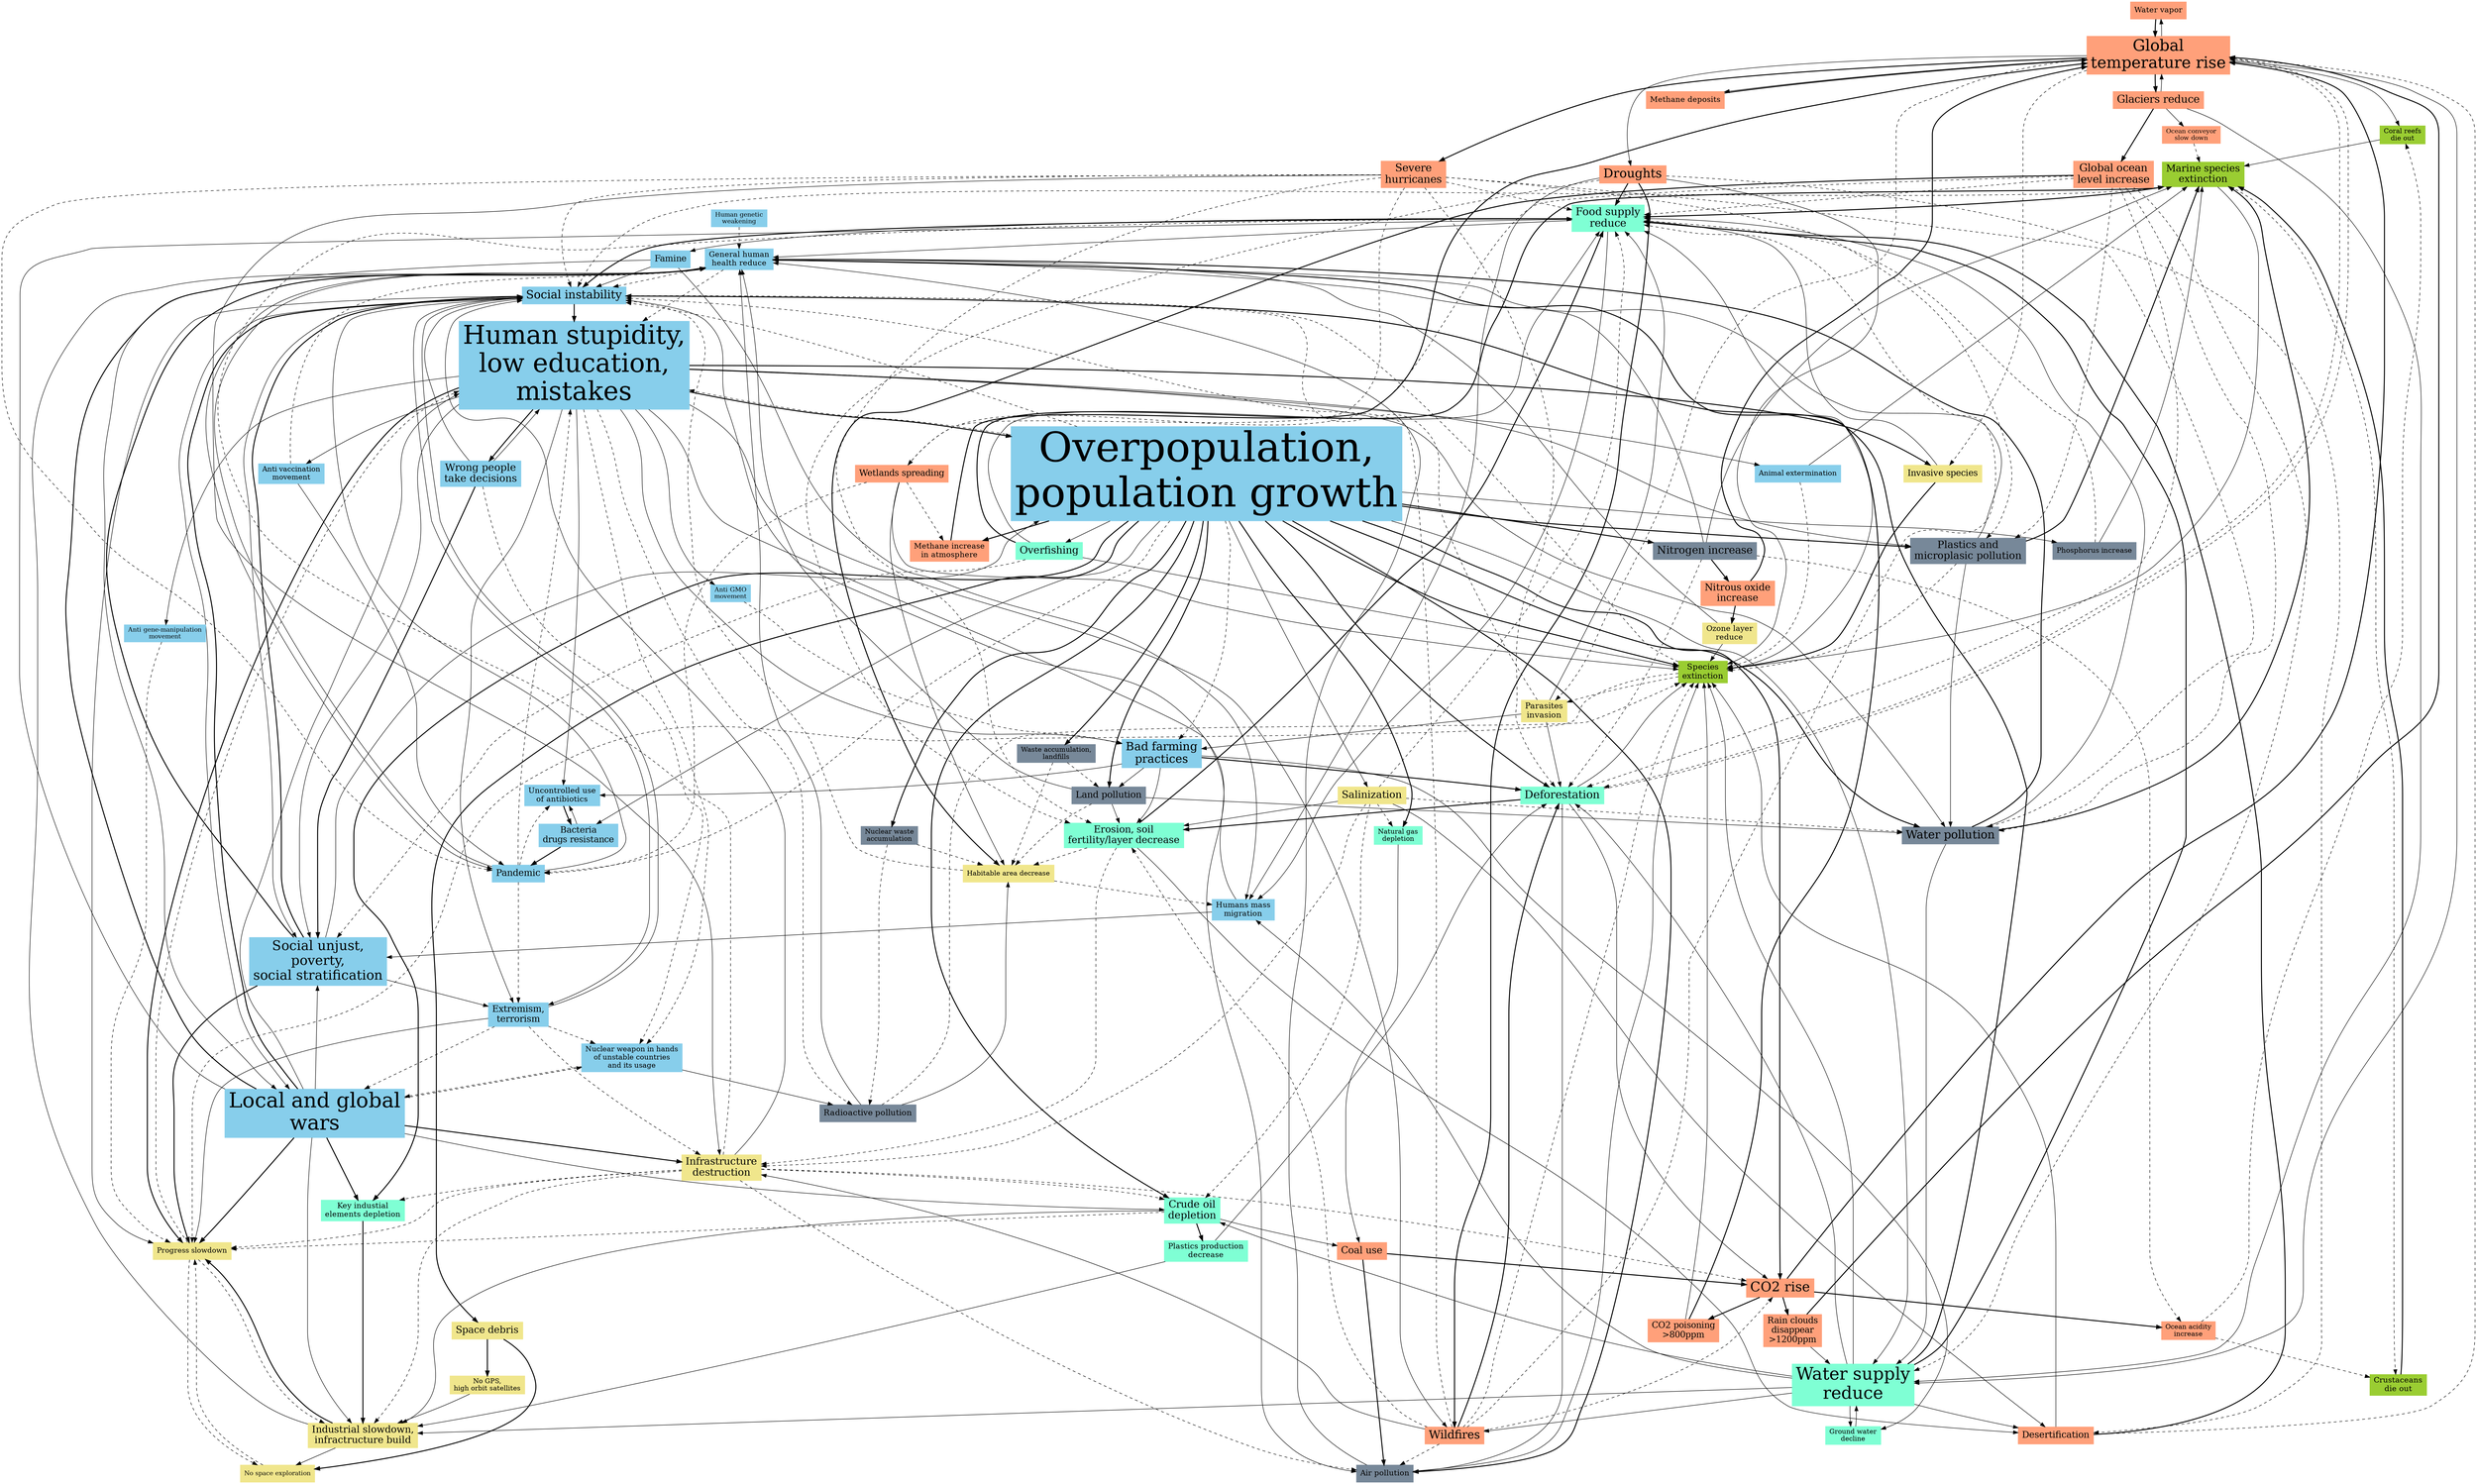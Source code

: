 // Civilization collaps graph
// three types of connection: week, normal and strong
// Weak connection - 1 score, normal - 2, and strong 4

digraph Global {
    // Water vapor is a greenhouse gas 
    water_vapor -> temp_increase [ style=bold ]

    // 298 times more stronger as greenhouse gas than CO2
    nitrous_oxide -> temp_increase [ style=bold ]
    // one of CFCs
    nitrous_oxide -> ozone [ style=bold ]

    // Farming as one of main source of nitrous oxide
    nitrogen_cycle -> nitrous_oxide [ style=bold ]
    // Increases PM and ozone, respiratory diseases, cancer
    nitrogen_cycle -> health_reduce [ style=solid ]
    // Because of eutrophication
    nitrogen_cycle -> marine_die [ style=solid ]
    // Increases soil acidification
    nitrogen_cycle -> ocean_acid [ style=dashed ]
    // N saturation can result in nutrient imbalances (e.g., loss of calcium due to nitrate leaching) and possible forest decline
    nitrogen_cycle -> deforestation [ style=dashed ]

    // Phospherous amount is heavily debated, some say it'll last for 50 years other 200 with peak in 2030
    phosphorus_peak -> food_reduce [ style=dashed ]
    // Because of eutrophication
    phosphorus_peak -> marine_die [ style=solid ]

    // Clearing forest to clean land for houses, infrastructure, farming, industry, roads
    overpopulation -> deforestation [ style=bold ]
    // Raising population takes more land from native species
    overpopulation -> species_extinction [ style=bold ]
    // More population consumes more water
    overpopulation -> water_reduce [ style=solid ]
    // Peoples consentration to close leads to psychological problems
    overpopulation -> social_instab [ style=dashed ]
    // More people consume more sea food
    overpopulation -> overfishing [ style=solid ]
    // More people need more electronics
    overpopulation -> industrial_elements [ style=bold ]
    // More people consume more oil and gas via transport, heating, electricity generation
    overpopulation -> oil_depletion [ style=bold ]
    overpopulation -> gas_depletion [ style=bold ]
    // Road salt and irrigation causes salinization
    overpopulation -> salinization [ style=solid ]
    // More people need telecommunication which increases satellite fleet and increases chance of collisions.
    overpopulation -> space_debris [ style=bold ]
    // More dense population increases pandemic chance and burden on healthcare
    overpopulation -> pandemic [ style=dashed ]
    // More population increases chance for bacteria to become resistant to certain antibiotics. 
    overpopulation -> bacteria_resist [ style=solid ]
    // More people need more electricity and one of major sources is nuclear power.
    overpopulation -> nuclear_waste [ style=bold ]
    // Building, chemicals, transportation etc increase overall air pollution.
    overpopulation -> air_pollution [ style=bold ]
    // More people causes more water pollution, via farming or directly
    overpopulation -> water_pollution [ style=bold ]
    // More people needs more plastics
    overpopulation -> plastics_pollution [ style=bold ]
    // More people is a burden for education and general population increase happens in poor counties
    overpopulation -> human_stupid [ style=dashed ]
    // More people need more transportation, energy, goods and concrete
    overpopulation -> co2_rise [ style=bold ]
    // Farming is causing increase of methane in atmosphere
    overpopulation -> methane_raise [ style=bold ]
    // Since industrial revolution we increased global reactive nitrogen (Nr) by 50%
    overpopulation -> nitrogen_cycle [ style=bold ]
    overpopulation -> phosphorus_peak [ style=solid ]
    // Mining, factories, manufacturing etc causes land pollution with chemicals
    overpopulation -> land_pollution [ style=bold ]
    // Rising population make farmers to use bad farming methods to increase crop output
    overpopulation -> bad_farm [ style=dashed ]
    // Wastes are generated through various sources like domestic, industrial, agricultural, commercial, municipal etc. This waste is not get recycled and end up in landfills.
    overpopulation -> general_waste [ style=bold ]

    // CO2 -> temperature increase via global warming effect if CO2 will be rising as now we will have +4 degrees by the end of 21st century
    co2_rise -> temp_increase [ style=bold ]
    // More than 800ppm lead to poisoning for humans
    co2_rise -> co2_poison [ style=bold ]
    // CO2 in atmosphere leads to water acidity increase because it reacts with water and converts into carbonic acid
    co2_rise -> ocean_acid [ style=bold ]
    // More than 1200ppm leads to rain clouds disappearing which will heat the planet on +12C. Human extinction scenario.
    co2_rise -> clouds_disappear [ style=bold ]

    // Temperature increase can trigger methane deposits unleash, from permafrost on land or from the bottom of the ocean Global temperature can increase to +4 degrees only from methane
    methane_bomb -> temp_increase [ style=bold ]

    // Certain human processes like farming causes methane to increase in atmosphere, it also increases temperature as addition to CO2 increase
    methane_raise -> temp_increase [ style=bold ]

    // Increasing temperature reduce ice covering
    temp_increase -> ice_reduce [ style=bold ]
    // More energy in atmosphere leads to more sever hurricanes
    temp_increase -> hurricanes [ style=bold ]
    // Higher temperature traps more water in atmosphere and available water evaporates
    temp_increase -> water_reduce [ style=solid ]
    // Temperature raising shifting habitats of indigenous trees
    temp_increase -> deforestation [ style=dashed ]
    // Higher temperature means more droughts in summer
    temp_increase -> droughts [ style=solid ]
    // Parasites spreading to the regions where they couldn't survive because of high temperature
    temp_increase -> parasites [ style=dashed ]
    // Species migrating because of warmer climate and kill native species 
    temp_increase -> invas_species [ style=dashed ]
    // Increasing temperature can unleash methane in permafrost in tundra and deep inder the ocean, which can increase temperature up to +4 degrees as an addition to CO2 temp increase
    temp_increase -> methane_bomb [ style=solid ]
    // Water temperature increase bleaches corals and make them die
    temp_increase -> coral_die [ style=solid ]
    // Temperature raise is increasing water evaporation
    temp_increase -> water_vapor [ style=solid ]

    // Less ice means more sun energy will be absorbed by dark water of ground.
    ice_reduce -> temp_increase [ style=solid ]
    // Ice shield melting means more water in global ocean. CO2 level now in 415ppm, last time such concentration was 3 million years ago, temperature was 2-3 degrees higher and
    // global ocean level 10-20m higher
    ice_reduce -> ocean_level [ style=bold ]
    // Ice shields are vital part of water supply for many people, many rivers and streams starts from ice shield in mountains.
    ice_reduce -> water_reduce [ style=solid ]
    // With ice shields and ice caps melting salt consentration in global ocean is changing. This means that global ocean conveyor belt is slowing down.
    ice_reduce -> ocean_conv_stop [ style=solid ]

    // Oceanic conveyor is a vital part of distributing nutrients and oxygen in global ocean. Without it many species will due
    ocean_conv_stop -> marine_die [ style=dashed ]

    // Ocean acidity increase can damage to shells of many species which are base of food chain in ocean. They can adapt but only till some point.
    ocean_acid -> crust_die [ style=dashed ]
    // Ocean acidity increase also damage to corals by reducing their skeletal density
    ocean_acid -> coral_die [ style=dashed ]
    
    // Big hurricanes paralize life
    hurricanes -> social_instab [ style=dashed ]
    // Hurricanes cause soil soil_depletion by flooding the ground
    hurricanes -> soil_depletion [ style=dashed ]
    // Floods contaminate water and can cause waterborne diseases to spread
    hurricanes -> pandemic [ style=dashed ]
    // High wind destroys trees
    hurricanes -> deforestation [ style=dashed ]
    // Flooding, high wind destroys infrastructure
    hurricanes -> infrac_destr [ style=solid ]
    // Flood kills crops on the field
    hurricanes -> food_reduce [ style=dashed ]
    // Flooding cause water pollution (rubbish, chemicals)
    hurricanes -> water_pollution [ style=dashed ]
    // Flooding polluting water with plastic
    hurricanes -> plastics_pollution [ style=dashed ]
    // Flooding an area increase chance land will become a wetland 
    hurricanes -> wetland_spread [ style=dashed ]

    // Droughts causing many animals to die 
    droughts -> species_extinction [ style=solid ]
    // Dryness makes terrain a desert
    droughts -> desertification [ style=dashed ]
    // Dehydrated trees and grass are easier to catch fire
    droughts -> wildfires [ style=bold ]
    // Dry soil looses its fertility and wind damages dry soil
    droughts -> soil_depletion [ style=dashed ]
    // Droughts are very bad for crop ouput
    droughts -> food_reduce [ style=bold ]
    // Droughts are causing people to migrate
    droughts -> people_migration [ style=solid ]

    // Wildfires are destroying houses and whole villages
    wildfires -> infrac_destr [ style=solid ]
    // Wildfires are a terrible experiance for local people and even for all other via news
    wildfires -> social_instab [ style=dashed ]
    // Wildfires are destroying farms and crops
    wildfires -> food_reduce [ style=dashed ]
    // Wildfires are weakening the soil, causing soil_depletion and reducing water-retention capacity
    wildfires -> soil_depletion [ style=dashed ]
    // Wildfire causes deforestation
    wildfires -> deforestation [ style=bold ]
    // By destroying infrastucture wildfires causing air pollution
    wildfires -> air_pollution [ style=dashed ]
    // Burning trees are direct increase of CO2
    wildfires -> co2_rise [ style=dashed ]
    // Wildfires are killing animals and destroying thier habitats
    wildfires -> species_extinction [ style=dashed ]

    // Ocean raise means less land can be used for farms
    ocean_level -> food_reduce [ style=dashed ]
    // Water raise can flood forests
    ocean_level -> deforestation [ style=dashed ]
    // Water raise can flood cities and decrease amount of land
    ocean_level -> habitable_area_decrease [ style=bold ]
    // Flooding water will pollute ocean
    ocean_level -> water_pollution [ style=dashed ]
    // Flooding water will pollute ocean with plastics
    ocean_level -> plastics_pollution [ style=dashed ]
    // Flooding increase chance for land to become a wetland
    ocean_level -> wetland_spread [ style=dashed ]
    // Because some land will become flooded permenantly lakes and rivers previously clean will turn salty
    ocean_level -> water_reduce [ style=dashed ]

    // More than 800 ppm CO2 will cause poisoning of humans and animals as well (varies)
    co2_poison -> health_reduce [ style=bold ]
    // CO2 also is poisoness for animals
    co2_poison -> species_extinction [ style=solid ]

    // More than 1200 ppm will cause rain clouds to disappear, it will increase temperature to +8 degrees (and add to +4 from CO2 and +4 from methane)
    clouds_disappear -> temp_increase [ style=bold ]
    // Disappearing of rain clouds means much less water will be on land
    clouds_disappear -> water_reduce [ style=solid ]

    // crustaceans are a base of many food chains, thier dying out means mass extinction
    crust_die -> marine_die [ style=bold ]

    // Less marine animals means less fish for people
    marine_die -> food_reduce [ style=bold ]
    // Extinction of marine animals will cause extionction of land animals as well
    marine_die -> species_extinction [ style=solid ]
    // Marine animals extinction will cause crustaceans to die out too
    marine_die -> crust_die [ style=dashed ]
    // Mass extinction will be bad for humans mood and hope for the future
    marine_die -> social_instab [ style=dashed ]

    // Species extionction will cause food to go down quite a lot, like dying out of polleners
    species_extinction -> food_reduce [ style=solid ]
    // On place of big animals (esp preditors) usually come thier food and ususally this are some pests and parasites
    species_extinction -> parasites [ style=dashed ]
    // Animals are a vital subjct of research like searching of new drugs
    species_extinction -> technology_slow [ style=dashed ]
    // Mass extinction will be bad for humans mood and hope for the future
    species_extinction -> social_instab [ style=dashed ]

    // Corals are essencial for many marine animals, without them a lot will extinct and cause a cascade extinctions
    coral_die -> marine_die [ style=solid ]

    // Destructions of roads and farms
    infrac_destr -> food_reduce [ style=dashed ]
    // To restore destroyed infrastucture we need to spend rare metals and oil (transport, energy)
    infrac_destr -> industrial_elements [ style=dashed ]
    infrac_destr -> oil_depletion [ style=dashed ]
    // Any big destruction is causing social instability like marauders, crimes etc
    infrac_destr -> social_instab [ style=solid ]
    // Destruction of factories and companies will cause progress and productivity to go down
    infrac_destr -> technology_slow [ style=dashed ]
    // Destruction of factories and communications
    infrac_destr -> industry_slow [ style=dashed ]
    // Fires from destruction emits CO2
    infrac_destr -> co2_rise [ style=dashed ]
    // Fires from destruction emits air pollution
    infrac_destr -> air_pollution [ style=dashed ]

    // Trees are holding soil with roots
    deforestation -> soil_depletion [ style=bold ]
    // Trees are natural air filters
    deforestation -> air_pollution [ style=solid ]
    // Less trees means less CO2 can be absorbed from the air
    deforestation -> co2_rise [ style=solid ]
    // Forests are habitats for many species
    deforestation -> species_extinction [ style=solid ]
    // Trees are cooling the planet by absorbing sun's energy
    deforestation -> temp_increase [ style=dashed ]

    // Pure water is a vital resource for humans, losing it causes high instability in society
    water_reduce -> social_instab [ style=bold ]
    // Pure water is essential for many industries
    water_reduce -> industry_slow [ style=solid ]
    // Pure water is essential for farming
    water_reduce -> food_reduce [ style=bold ]
    // Reduction of water in soil increases chance for land to turn into a desert
    water_reduce -> desertification [ style=solid ]
    // General water land reduction is causing trees and grass to dehydrate and they easier can catch fire
    water_reduce -> wildfires [ style=solid ]
    // Less water supply means less trees will grow
    water_reduce -> deforestation [ style=solid ]
    // Less water will cause many animals to die from thirst
    water_reduce -> species_extinction [ style=solid ]
    // If territory cannot provide enough water it will cause people to mass migrate
    water_reduce -> people_migration [ style=solid ]
    // When main sources of pure water become short people turn to other sources
    water_reduce -> groundwater [ style=solid ]
    // Energy will be spent to desalinize salt water
    water_reduce -> oil_depletion [ style=solid ]

    // Ground water depletion leads to water shortages
    groundwater -> water_reduce [ style=solid ]

    // Desert spreading leads to extinction of many animals
    desertification -> species_extinction [ style=solid ]
    // Deserts cannot be used for food production
    desertification -> food_reduce [ style=bold ]
    // Deserts are planless land, plants absorb sun energy
    desertification -> temp_increase [ style=dashed ]

    // Bacterias produce methane in swamps
    wetland_spread -> methane_raise [ style=dashed ]
    // People cannot build in wetlands
    wetland_spread -> habitable_area_decrease [ style=solid ]
    // When land like forest turns a wetland many native species will die
    wetland_spread -> species_extinction [ style=solid ]
    // Wetlands helping to spread certain diseases
    wetland_spread -> pandemic [ style=dashed ]

    // Soil destruction causes less food 
    soil_depletion -> food_reduce [ style=bold ]
    // Soil destruction leads land to become desert
    soil_depletion -> desertification [ style=solid ]
    // Erosion can cause destruction of infrastructure in some areas
    soil_depletion -> infrac_destr [ style=dashed ]
    // Erosion and ground stability loss causes some land to become to risky to build at
    soil_depletion -> habitable_area_decrease [ style=dashed ]

    // Parasites spread causing crops to die, also parasites invasions like locust outbreak
    parasites -> food_reduce [ style=solid ]
    // Parasites are killing trees and make them more vulnerable to wildfires
    parasites -> deforestation [ style=solid ]
    // Like locust outbreaks
    parasites -> social_instab [ style=dashed ]
    // Parasites spreading make farmers to user more toxic chemicals
    parasites -> bad_farm

    // Ivasive species may destroy crops (rabbits, mice etc)
    invas_species -> food_reduce [ style=solid ]
    // Ivasive species may kill native species or be poisoness for native species
    invas_species -> species_extinction [ style=bold ]

    // Low food make people to migrate
    food_reduce -> people_migration [ style=solid ]
    // Malnutrition undermines humans health
    food_reduce -> health_reduce [ style=solid ]
    // Low food supplies creates social friction
    food_reduce -> social_instab [ style=bold ]
    // Low food supply causes some people to starve because of social unjust
    food_reduce -> famine [ style=solid ]

    // Famine can cause people to go to war or civil war
    famine -> war [ style=solid ]
    // Famine creates high social instability
    famine -> social_instab [ style=solid ]
    // Famine causes even more migration
    famine -> people_migration [ style=solid ]

    // If people don't have place to live they build buildings more compact with reduced space, higher, closer, all this have negative psychological effect
    habitable_area_decrease -> social_instab [ style=dashed ]
    // If people don't have place to live due to flooding etc it can make them to leave
    habitable_area_decrease -> people_migration [ style=dashed ]

    // Social instability can cause civil war
    social_instab -> war [ style=solid ]
    // During hard time people tend to take and stock up as much wealth as they can increasing social unjust
    social_instab -> social_unjust [ style=solid ]
    // During hard times people lose faith in current system and can turn to extreme idiologies
    social_instab -> extremism [ style=solid ]
    // During bad times people think more about thier survival than about science
    social_instab -> technology_slow [ style=solid ]

    // War in a very hard experiance for people
    war -> social_instab [ style=bold ]
    // Violence cause disabilities to people
    war -> health_reduce [ style=bold ]
    // During war people think more about their own survival
    war -> technology_slow [ style=bold ]
    // War turn factories into weapon production
    war -> industry_slow [ style=solid ]
    // War machines need a lot of oil
    war -> oil_depletion [ style=solid ]
    // Weapon production takes a lot of rare resources
    war -> industrial_elements [ style=bold ]
    // During battles infrastructure gets destroyed
    war -> infrac_destr [ style=bold ]
    // War destroyes stocks of food, farms, takes people from crop growing
    war -> food_reduce [ style=solid ]
    // War can lead to use of nuclear weapon
    war -> nuclear_weapon [ style=dashed ]
    // War leads to poverty
    war -> social_unjust [ style=solid ]
    // During war people don't educate
    war -> human_stupid [ style=solid ]

    // spreading or local usage of nuclear weapon can lead to war
    nuclear_weapon -> war [ style=dashed ]
    // Nuclear weapon usage leads to radiation contamination
    nuclear_weapon -> rad_pollution [ style=solid ]

    // Radioation causes health problems
    rad_pollution -> health_reduce [ style=solid ]
    // People cannot live or radioactive areas
    rad_pollution -> habitable_area_decrease [ style=solid ]
    // High radioactive contamination kills animals
    rad_pollution -> species_extinction [ style=dashed ]

    // Mass migration causes social instability in countries where migrants come
    people_migration -> social_instab [ style=solid ]
    // Migrating people usually loose everything
    people_migration -> social_unjust [ style=solid ]

    // Overfishing kill aquatic life
    overfishing -> marine_die  [ style=bold ]
    // Overfishing reduces fishing in the future
    overfishing -> food_reduce [ style=solid ]
    // Fish is also main source of food for many land animals
    overfishing -> species_extinction [ style=solid ]
    // Fishing is a main source of money for many coast regions, overfishing leads to their bunkrupcy
    overfishing -> social_unjust [ style=dashed ]

    // Depleation of rare metals will cause to shut down industies
    industrial_elements -> industry_slow [ style=bold ]
    
    // Medical supply shortages will cause healthcare to downgrade
    industry_slow -> health_reduce [ style=solid ]
    // Shortages of goods and equipment will cause development slowdown
    industry_slow -> technology_slow [ style=bold ]
    // Space exploration takes a lot of resources and industry power
    industry_slow -> no_space [ style=solid ]
    
    // Without technology development cannot be space exploration
    technology_slow -> no_space [ style=dashed ]
    // Industries dependent on technological progress
    technology_slow -> industry_slow [ style=dashed ]
    // Without progress stupidity will be spreading 
    technology_slow -> human_stupid  [ style=dashed ]

    // Oil will last till 2050 
    // Oil is a vital part of many industries
    oil_depletion -> industry_slow [ style=solid ]
    // Energy shortages will have negative effect on technological progress
    oil_depletion -> technology_slow [ style=dashed ]
    // Almost all plastic is made of oil
    oil_depletion -> plastics_prod [ style=bold ]
    // When oil will become more rare and expensive people turn to other energy resources like coal
    oil_depletion -> coal_use [ style=solid ]

    // Natural gas will deplete by 2050, and unknown how much in shale.
    gas_depletion -> coal_use [ style=solid ]

    // Coal use is source of CO2
    coal_use -> co2_rise [ style=bold ]
    // Coal use is a source of fine particles in air
    coal_use -> air_pollution [ style=bold ]

    // Pastic in an excellent material for industries without it we will have to turn to more expensive alternatives
    plastics_prod -> industry_slow [ style=solid ]
    // Without plasic we have to cut more trees to make packaging and goods
    plastics_prod -> deforestation [ style=solid ]

    // Salinization is one of major causes of desertification
    salinization -> desertification [ style=solid ]
    // Salinization make soil infertile
    salinization -> soil_depletion [ style=solid ]
    // Causes damage to infrustructure (roads, bricks, pipes and cables)
    salinization -> infrac_destr [ style=dashed ]
    // Reduction of water quality for users, sedimentation problems, increased leaching of metals, especially copper, cadmium, manganese and zinc.
    salinization -> water_pollution [ style=dashed ]
    // Detrimental effects on plant growth and yield
    salinization -> food_reduce [ style=dashed ]
    // To desalinate take more energy
    salinization -> oil_depletion [ style=dashed ]
    salinization -> gas_depletion [ style=dashed ]

    // Space debris uncontrolled multiplication can make space inaccessable or too expensive
    space_debris -> no_space [ style=bold ]
    // If space become unaccessible there will be no high orbit setalites
    space_debris -> no_gps [ style=bold ]

    // GPS is a vital part of moden life, industies, transportation
    no_gps -> industry_slow [ style=solid ]

    // Without space technological and science progress will be slowed down
    no_space -> technology_slow [ style=dashed ]

    // Pandemic create social instability
    pandemic -> social_instab [ style=solid ]
    // Pandemic undermine healthcare, people who survive have disabilities, pandemic take all resources of healthcare
    pandemic -> health_reduce [ style=solid ]
    // During pandemic people tend to use antibiotics without reason, even if they won't help them
    pandemic -> uncontrolled_antibiotics [ style=dashed ]
    // Pandemic as public disaster can turn people to extream ideologies
    pandemic -> extremism [ style=dashed ]
    // During pandemic people don't educate
    pandemic -> human_stupid [ style=dashed ]

    // Resistant bacteria cause people take stronger antibiotics further increasing bacteria resistance
    bacteria_resist -> uncontrolled_antibiotics [ style=solid ]
    // Resistant to everything bacteria can cause pandemic
    bacteria_resist -> pandemic [ style=bold ]

    air_pollution -> health_reduce [ style=solid ]
    air_pollution -> species_extinction [ style=solid ]

    // Chemical, sadimentation water pollution
    water_pollution -> water_reduce [ style=solid ]
    water_pollution -> health_reduce [ style=bold ]
    water_pollution -> food_reduce [ style=solid ]
    water_pollution -> marine_die [ style=bold ]

    plastics_pollution -> water_pollution [ style=solid ]
    plastics_pollution -> marine_die [ style=bold ]
    plastics_pollution -> health_reduce [ style=solid ]
    plastics_pollution -> species_extinction [ style=dashed ]

    land_pollution -> habitable_area_decrease [ style=dashed ]
    land_pollution -> soil_depletion [ style=solid ]
    // Land pollution is poisoning ground water supplies
    land_pollution -> health_reduce [ style=solid ]
    // Toxic wast on land eventually end up in rivers and ocean
    land_pollution -> water_pollution [ style=solid ]

    nuclear_waste -> rad_pollution [ style=dashed ]
    nuclear_waste -> habitable_area_decrease [ style=dashed ]

    general_waste -> land_pollution [ style=dashed ]
    general_waste -> habitable_area_decrease [ style=dashed ]

    health_reduce -> social_instab [ style=dashed ]
    health_reduce -> human_stupid [ style=dashed ]
    health_reduce -> pandemic [ style=solid ]

    // Raising people health problems increase burden on social institutes.
    // With the help of modern medicine survive those who would die normally and medicine help them to leave even weaker offspring
    genetic_weakening -> health_reduce [ style=dashed ]

    // Dumb people elect dumb leaders
    human_stupid -> wrong_people [ style=bold ]
    human_stupid -> anti_gmo [ style=solid ]
    human_stupid -> anti_vac [ style=solid ]
    human_stupid -> anti_gene [ style=solid ]
    // Low education is the cause of bad farming practises
    human_stupid -> bad_farm [ style=solid ]
    // Stupid people are tend to accumulate wealth without measure
    human_stupid -> social_unjust [ style=solid ]
    // Stupid people can be easely indoctrinated and manipulated
    human_stupid -> extremism [ style=solid ]
    // Low education is slowing down progress
    human_stupid -> technology_slow [ style=bold ]
    // People with low education are tend to make more children even if they cannot support them
    human_stupid -> overpopulation [ style=bold ]
    // Stupid people don't know/not care about ecology and throw rabbish into the river
    human_stupid -> water_pollution [ style=solid ]
    // People throw plastic into the rivers and oceans
    human_stupid -> plastics_pollution [ style=solid ]
    // By burning stuff, releasing chemicals
    human_stupid -> air_pollution [ style=solid ]
    // People can use antibiotics even without reason (like viral infection)
    human_stupid -> uncontrolled_antibiotics [ style=solid ]
    // Stupid people belive in alternative medicine and kill animals not for food, also do sport hunting on rare animals
    human_stupid -> animal_extermination [ style=solid ]
    // People sometimes start wildfires by mistake or deliberetly
    human_stupid -> wildfires [ style=solid ]
    // Stupid people belive that accumulation of nuclear weapon is making them safe
    human_stupid -> nuclear_weapon [ style=dashed ]
    // Humans help to spread non-native species to other locations
    human_stupid -> invas_species [ style=bold ]
    // Mistakes in construction of nuclear plants can cause disaster or human mistake
    human_stupid -> rad_pollution [ style=dashed ]

    // Terrorists with enough resources can start a full scale war
    extremism -> war [ style=dashed ]
    // Extreme currents and terrorists are against science and progress
    extremism -> technology_slow [ style=solid ]
    // Terrorists attacks cause social instability
    extremism -> social_instab [ style=solid ]
    // Terrorists can lay hands on nuclear weapon
    extremism -> nuclear_weapon [ style=dashed ]
    // Terrorists can blow up whole buildings
    extremism -> infrac_destr [ style=dashed ]

    // Dictators prefer less educated people and usually the dismantle education and science
    wrong_people -> human_stupid [ style=solid ]
    // Dictrtors make themself and their friends wealthy taking everything they can from common people
    wrong_people -> social_unjust [ style=bold ]
    // Many people might not like live in dictratorship, crime is also rising
    wrong_people -> social_instab [ style=solid ]
    // To keep power dictrators tend to buy/develop nuclear weapon and because they have absolute power they can use it
    wrong_people -> nuclear_weapon [ style=dashed ]

    // Anti GMO movement do not allow GMO crops
    anti_gmo -> bad_farm [ style=dashed ]

    // Anti gene manipulation movement prevent gene techonlogies to be developed and used
    anti_gene -> technology_slow [ style=dashed ]

    // Anti vactination movement make public more vulnarable to infections
    anti_vac -> health_reduce [ style=dashed ]
    // Anti vactination movement make pandemic more probable to happen
    anti_vac -> pandemic [ style=solid ]

    // Poor people cannot aford healthcare
    social_unjust -> health_reduce [ style=bold ]
    // Poor people cannon participate in science and technology development
    social_unjust -> technology_slow [ style=bold ]
    // Poverty increases crime
    social_unjust -> social_instab [ style=bold ]
    // Poor people make more children in order to survive
    social_unjust -> overpopulation [ style=solid ]
    // Poor people cannot go study, payments for education are always rising
    social_instab ->human_stupid [ style=bold ]
    // Poor people want more just system and can turn to extreme idiologies or start a revolution
    social_unjust -> extremism [ style=solid ]

    // Millions of sharks get killed for their fins because in alternative medicine they valued for curing impotence. It also includes sport fishing.
    animal_extermination -> marine_die [ style=solid ]
    // Sport hunt on rare animals and poaching
    animal_extermination -> species_extinction [ style=dashed ]

    // Dumping antibiotics into enviroment creates resistant bacteria and superbugs
    uncontrolled_antibiotics -> bacteria_resist [ style=bold ]

    // Can cause human health
    ozone -> health_reduce [ style=solid ]
    // Ozone layer thinning is also dangerous for animals
    ozone -> species_extinction [ style=solid ]

    // Cleaning forests to build farms (like palm oil)
    bad_farm -> deforestation [ style=bold ]
    // Farmers use ground water without control and it takes thousands of years to replenish
    bad_farm -> groundwater [ style=solid ]
    // Using chemicals and pesticides
    bad_farm -> land_pollution [ style=solid ]
    // Farmers feed live stock with antibiotics without control trying to increase profit
    bad_farm -> uncontrolled_antibiotics [ style=solid ]
    // Farmers depleting soil layer by wrong farming techincs trying to increase profit
    bad_farm -> soil_depletion [ style=solid ]

    // TO ADD:
    // Habitat destruction. Vast amounts of land are decimated to provide space for drilling wells, pipelines, and processing facilities used in oil and gas drilling operations.
    // Habitat disruption and noise from drilling are some of the biggest threats to wildlife populations across the globe.

    // =========================================================================
    // @problem_groups
    
    // Global warming color=lightsalmon, style=filled
    co2_rise [ label="CO2 rise", color=lightsalmon, style=filled, shape=box, fontsize=28 ]
    temp_increase [ label="Global\ntemperature rise", color=lightsalmon, style=filled, shape=box, fontsize=33 ]
    ice_reduce [ label="Glaciers reduce", color=lightsalmon, style=filled, shape=box, fontsize=22 ]
    hurricanes [ label="Severe\nhurricanes", color=lightsalmon, style=filled, shape=box, fontsize=22 ]
    ocean_acid [ label="Ocean acidity\nincrease", color=lightsalmon, style=filled, shape=box, fontsize=14 ]
    droughts [ label="Droughts", color=lightsalmon, style=filled, shape=box, fontsize=26 ]
    ocean_conv_stop [ label="Ocean conveyor\nslow down", color=lightsalmon, style=filled, shape=box, fontsize=13 ]
    ocean_level [ label="Global ocean\nlevel increase", color=lightsalmon, style=filled, shape=box, fontsize=22 ]
    wildfires [ label="Wildfires", color=lightsalmon, style=filled, shape=box, fontsize=24 ]
    desertification [ label="Desertification", color=lightsalmon, style=filled, shape=box, fontsize=19 ]
    wetland_spread [ label="Wetlands spreading", color=lightsalmon, style=filled, shape=box, fontsize=18 ]
    methane_bomb [ label="Methane deposits", color=lightsalmon, style=filled, shape=box, fontsize=16 ]
    methane_raise [ label="Methane increase\nin atmosphere", color=lightsalmon, style=filled, shape=box, fontsize=16 ]
    water_vapor [ label="Water vapor", color=lightsalmon, style=filled, shape=box, fontsize=16 ]
    co2_poison [ label="CO2 poisoning\n>800ppm", color=lightsalmon, style=filled, shape=box, fontsize=18 ]
    clouds_disappear [ label="Rain clouds\ndisappear\n>1200ppm", color=lightsalmon, style=filled, shape=box, fontsize=18 ]
    coal_use [ label="Coal use", color=lightsalmon, style=filled, shape=box, fontsize=20 ]
    nitrous_oxide [ label="Nitrous oxide\nincrease", color=lightsalmon, style=filled, shape=box, fontsize=20 ]

    // Extinction color=yellowgreen, style=filled
    crust_die [ label="Crustaceans\ndie out", color=yellowgreen, style=filled, shape=box, fontsize=16 ]
    marine_die [ label="Marine species\nextinction", color=yellowgreen, style=filled, shape=box, fontsize=20 ]
    species_extinction [ label="Species\nextinction", color=yellowgreen, style=filled, shape=box, fontsize=17 ]
    coral_die [ label="Coral reefs\ndie out", color=yellowgreen, style=filled, shape=box, fontsize=14 ]

    // Resources color=aquamarine, style=filled
    water_reduce [ label="Water supply\nreduce", color=aquamarine, style=filled, shape=box, fontsize=36 ]
    food_reduce [ label="Food supply\nreduce", color=aquamarine, style=filled, shape=box, fontsize=22 ]
    deforestation [ label="Deforestation", color=aquamarine, style=filled, shape=box, fontsize=23 ]
    soil_depletion [ label="Erosion, soil\nfertility/layer decrease", color=aquamarine, style=filled, shape=box, fontsize=20 ]
    overfishing [ label="Overfishing", color=aquamarine, style=filled, shape=box, fontsize=21 ]
    industrial_elements [ label="Key industial\nelements depletion", color=aquamarine, style=filled, shape=box, fontsize=16 ]
    oil_depletion [ label="Crude oil\ndepletion", color=aquamarine, style=filled, shape=box, fontsize=21 ]
    gas_depletion [ label="Natural gas\ndepletion", color=aquamarine, style=filled, shape=box, fontsize=14 ]
    plastics_prod [ label="Plastics production\ndecrease", color=aquamarine, style=filled, shape=box, fontsize=16 ]
    groundwater [ label="Ground water\ndecline", color=aquamarine, style=filled, shape=box, fontsize=14 ]

    // Pollution color=lightslategray, style=filled
    air_pollution [ label="Air pollution", color=lightslategray, style=filled, shape=box, fontsize=16 ]
    water_pollution [ label="Water pollution", color=lightslategray, style=filled, shape=box, fontsize=24 ]
    plastics_pollution [ label="Plastics and\nmicroplasic pollution", color=lightslategray, style=filled, shape=box, fontsize=21 ]
    nuclear_waste [ label="Nuclear waste\naccumulation", color=lightslategray, style=filled, shape=box, fontsize=14 ]
    general_waste [ label="Waste accumulation,\nlandfills", color=lightslategray, style=filled, shape=box, fontsize=14 ]
    rad_pollution [ label="Radioactive pollution", color=lightslategray, style=filled, shape=box, fontsize=17 ]
    land_pollution [ label="Land pollution", color=lightslategray, style=filled, shape=box, fontsize=19 ]
    nitrogen_cycle [ label="Nitrogen increase", color=lightslategray, style=filled, shape=box, fontsize=22 ]
    phosphorus_peak [ label="Phosphorus increase", color=lightslategray, style=filled, shape=box, fontsize=15 ]

    // Humans color=skyblue, style=filled
    human_stupid [ label="Human stupidity,\nlow education,\nmistakes", color=skyblue, style=filled, shape=box, fontsize=54 ]
    social_instab [ label="Social instability", color=skyblue, style=filled, shape=box, fontsize=24 ]
    famine [ label="Famine", color=skyblue, style=filled, shape=box, fontsize=18 ]
    war [ label="Local and global\nwars", color=skyblue, style=filled, shape=box, fontsize=43 ]
    people_migration [ label="Humans mass\nmigration", color=skyblue, style=filled, shape=box, fontsize=16 ]
    overpopulation [ label="Overpopulation,\npopulation growth", color=skyblue, style=filled, shape=box, fontsize=86 ]
    pandemic [ label="Pandemic", color=skyblue, style=filled, shape=box, fontsize=19 ]
    bacteria_resist [ label="Bacteria\ndrugs resistance", color=skyblue, style=filled, shape=box, fontsize=18 ]
    genetic_weakening [ label="Human genetic\nweakening", color=skyblue, style=filled, shape=box, fontsize=13 ]
    health_reduce [ label="General human\nhealth reduce", color=skyblue, style=filled, shape=box, fontsize=16 ]
    wrong_people [ label="Wrong people\ntake decisions", color=skyblue, style=filled, shape=box, fontsize=21 ]
    anti_gmo [ label="Anti GMO\nmovement", color=skyblue, style=filled, shape=box, fontsize=13 ]
    anti_vac [ label="Anti vaccination\nmovement", color=skyblue, style=filled, shape=box, fontsize=15 ]
    anti_gene [ label="Anti gene-manipulation\nmovement", color=skyblue, style=filled, shape=box, fontsize=13 ]
    nuclear_weapon [ label="Nuclear weapon in hands\nof unstable countries\nand its usage", color=skyblue, style=filled, shape=box, fontsize=15 ]
    social_unjust [ label="Social unjust,\npoverty,\nsocial stratification", color=skyblue, style=filled, shape=box, fontsize=28 ]
    animal_extermination [ label="Animal extermination", color=skyblue, style=filled, shape=box, fontsize=15 ]
    uncontrolled_antibiotics [ label="Uncontrolled use\nof antibiotics", color=skyblue, style=filled, shape=box, fontsize=16 ]
    extremism [ label="Extremism,\nterrorism", color=skyblue, style=filled, shape=box, fontsize=19 ]
    bad_farm [ label="Bad farming\npractices", color=skyblue, style=filled, shape=box, fontsize=24 ]

    // Other color=khaki, style=filled
    infrac_destr [ label="Infrastructure\ndestruction", color=khaki, style=filled, shape=box, fontsize=21 ]
    habitable_area_decrease [ label="Habitable area decrease", color=khaki, style=filled, shape=box, fontsize=14 ]
    parasites [ label="Parasites\ninvasion", color=khaki, style=filled, shape=box, fontsize=17 ]
    invas_species [ label="Invasive species", color=khaki, style=filled, shape=box, fontsize=18 ]
    industry_slow [ label="Industrial slowdown,\ninfractructure build", color=khaki, style=filled, shape=box, fontsize=20 ]
    technology_slow [ label="Progress slowdown", color=khaki, style=filled, shape=box, fontsize=15 ]
    salinization [ label="Salinization", color=khaki, style=filled, shape=box, fontsize=21 ]
    space_debris [ label="Space debris", color=khaki, style=filled, shape=box, fontsize=20 ]
    no_gps [ label="No GPS,\nhigh orbit satellites", color=khaki, style=filled, shape=box, fontsize=14 ]
    no_space [ label="No space exploration", color=khaki, style=filled, shape=box, fontsize=13 ]
    ozone [ label="Ozone layer\nreduce", color=khaki, style=filled, shape=box, fontsize=16 ]
}
